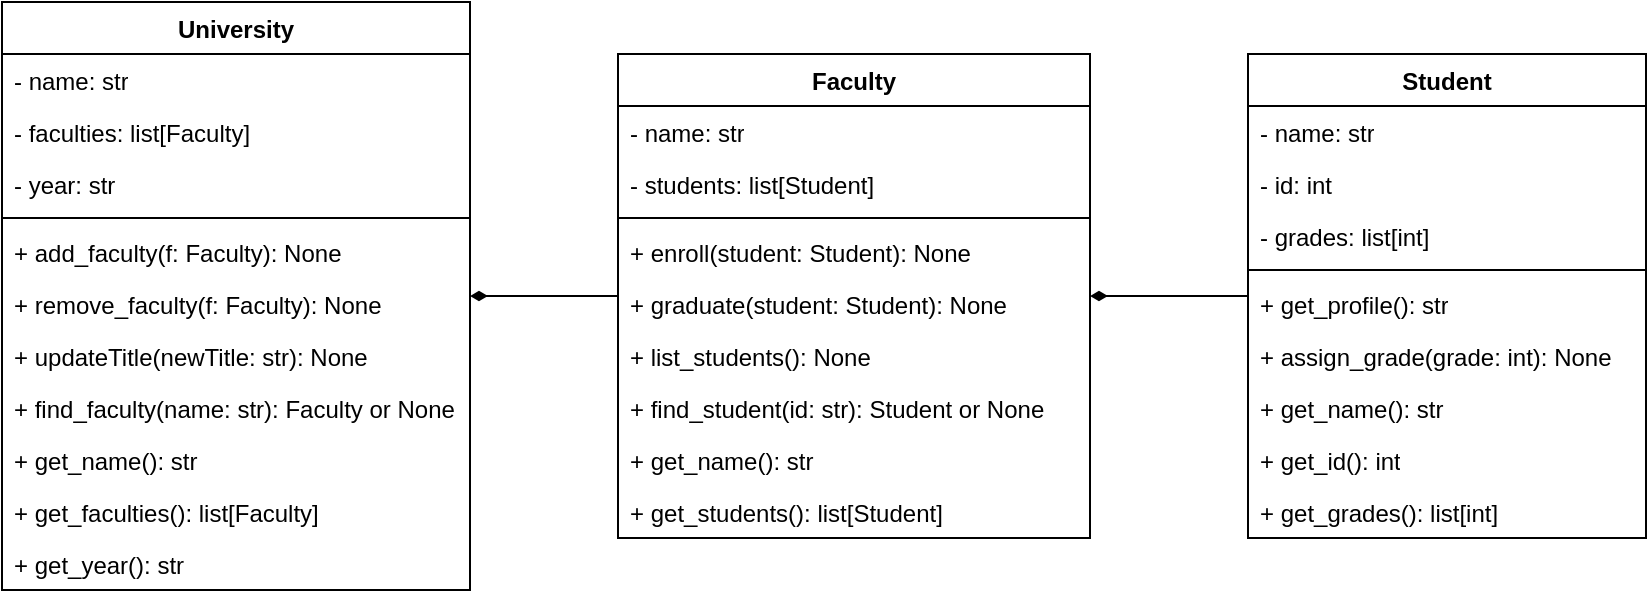 <mxfile version="27.2.0">
  <diagram name="Страница — 1" id="98PHKMsD34UQTh_nlD2o">
    <mxGraphModel dx="2788" dy="1868" grid="0" gridSize="10" guides="1" tooltips="1" connect="1" arrows="1" fold="1" page="0" pageScale="1" pageWidth="827" pageHeight="1169" background="none" math="0" shadow="0">
      <root>
        <mxCell id="0" />
        <mxCell id="1" parent="0" />
        <mxCell id="snQ2CsnS0dzN30ZPpkNn-2" value="University" style="swimlane;fontStyle=1;align=center;verticalAlign=top;childLayout=stackLayout;horizontal=1;startSize=26;horizontalStack=0;resizeParent=1;resizeParentMax=0;resizeLast=0;collapsible=1;marginBottom=0;whiteSpace=wrap;html=1;" parent="1" vertex="1">
          <mxGeometry x="-1235" y="-1102" width="234" height="294" as="geometry" />
        </mxCell>
        <mxCell id="snQ2CsnS0dzN30ZPpkNn-3" value="- name: str" style="text;strokeColor=none;fillColor=none;align=left;verticalAlign=top;spacingLeft=4;spacingRight=4;overflow=hidden;rotatable=0;points=[[0,0.5],[1,0.5]];portConstraint=eastwest;whiteSpace=wrap;html=1;" parent="snQ2CsnS0dzN30ZPpkNn-2" vertex="1">
          <mxGeometry y="26" width="234" height="26" as="geometry" />
        </mxCell>
        <mxCell id="snQ2CsnS0dzN30ZPpkNn-6" value="-&amp;nbsp;faculties: list[Faculty]" style="text;strokeColor=none;fillColor=none;align=left;verticalAlign=top;spacingLeft=4;spacingRight=4;overflow=hidden;rotatable=0;points=[[0,0.5],[1,0.5]];portConstraint=eastwest;whiteSpace=wrap;html=1;" parent="snQ2CsnS0dzN30ZPpkNn-2" vertex="1">
          <mxGeometry y="52" width="234" height="26" as="geometry" />
        </mxCell>
        <mxCell id="snQ2CsnS0dzN30ZPpkNn-7" value="-&amp;nbsp;year: str" style="text;strokeColor=none;fillColor=none;align=left;verticalAlign=top;spacingLeft=4;spacingRight=4;overflow=hidden;rotatable=0;points=[[0,0.5],[1,0.5]];portConstraint=eastwest;whiteSpace=wrap;html=1;" parent="snQ2CsnS0dzN30ZPpkNn-2" vertex="1">
          <mxGeometry y="78" width="234" height="26" as="geometry" />
        </mxCell>
        <mxCell id="snQ2CsnS0dzN30ZPpkNn-4" value="" style="line;strokeWidth=1;fillColor=none;align=left;verticalAlign=middle;spacingTop=-1;spacingLeft=3;spacingRight=3;rotatable=0;labelPosition=right;points=[];portConstraint=eastwest;strokeColor=inherit;" parent="snQ2CsnS0dzN30ZPpkNn-2" vertex="1">
          <mxGeometry y="104" width="234" height="8" as="geometry" />
        </mxCell>
        <mxCell id="snQ2CsnS0dzN30ZPpkNn-5" value="+&amp;nbsp;add_faculty(f: Faculty): None" style="text;strokeColor=none;fillColor=none;align=left;verticalAlign=top;spacingLeft=4;spacingRight=4;overflow=hidden;rotatable=0;points=[[0,0.5],[1,0.5]];portConstraint=eastwest;whiteSpace=wrap;html=1;" parent="snQ2CsnS0dzN30ZPpkNn-2" vertex="1">
          <mxGeometry y="112" width="234" height="26" as="geometry" />
        </mxCell>
        <mxCell id="snQ2CsnS0dzN30ZPpkNn-9" value="+&amp;nbsp;remove_faculty(f: Faculty): None" style="text;strokeColor=none;fillColor=none;align=left;verticalAlign=top;spacingLeft=4;spacingRight=4;overflow=hidden;rotatable=0;points=[[0,0.5],[1,0.5]];portConstraint=eastwest;whiteSpace=wrap;html=1;" parent="snQ2CsnS0dzN30ZPpkNn-2" vertex="1">
          <mxGeometry y="138" width="234" height="26" as="geometry" />
        </mxCell>
        <mxCell id="snQ2CsnS0dzN30ZPpkNn-10" value="+&amp;nbsp;updateTitle(newTitle: str): None" style="text;strokeColor=none;fillColor=none;align=left;verticalAlign=top;spacingLeft=4;spacingRight=4;overflow=hidden;rotatable=0;points=[[0,0.5],[1,0.5]];portConstraint=eastwest;whiteSpace=wrap;html=1;" parent="snQ2CsnS0dzN30ZPpkNn-2" vertex="1">
          <mxGeometry y="164" width="234" height="26" as="geometry" />
        </mxCell>
        <mxCell id="DInlsjVugLMF9KfOr1XA-9" value="+&amp;nbsp;find_faculty(name: str): Faculty or None " style="text;strokeColor=none;fillColor=none;align=left;verticalAlign=top;spacingLeft=4;spacingRight=4;overflow=hidden;rotatable=0;points=[[0,0.5],[1,0.5]];portConstraint=eastwest;whiteSpace=wrap;html=1;" parent="snQ2CsnS0dzN30ZPpkNn-2" vertex="1">
          <mxGeometry y="190" width="234" height="26" as="geometry" />
        </mxCell>
        <mxCell id="Lfew0mPfd31H1uvmu-cY-1" value="+ get_name(): str" style="text;strokeColor=none;fillColor=none;align=left;verticalAlign=top;spacingLeft=4;spacingRight=4;overflow=hidden;rotatable=0;points=[[0,0.5],[1,0.5]];portConstraint=eastwest;whiteSpace=wrap;html=1;" vertex="1" parent="snQ2CsnS0dzN30ZPpkNn-2">
          <mxGeometry y="216" width="234" height="26" as="geometry" />
        </mxCell>
        <mxCell id="Lfew0mPfd31H1uvmu-cY-2" value="+ get_faculties(): list[Faculty]" style="text;strokeColor=none;fillColor=none;align=left;verticalAlign=top;spacingLeft=4;spacingRight=4;overflow=hidden;rotatable=0;points=[[0,0.5],[1,0.5]];portConstraint=eastwest;whiteSpace=wrap;html=1;" vertex="1" parent="snQ2CsnS0dzN30ZPpkNn-2">
          <mxGeometry y="242" width="234" height="26" as="geometry" />
        </mxCell>
        <mxCell id="Lfew0mPfd31H1uvmu-cY-3" value="+ get_year(): str" style="text;strokeColor=none;fillColor=none;align=left;verticalAlign=top;spacingLeft=4;spacingRight=4;overflow=hidden;rotatable=0;points=[[0,0.5],[1,0.5]];portConstraint=eastwest;whiteSpace=wrap;html=1;" vertex="1" parent="snQ2CsnS0dzN30ZPpkNn-2">
          <mxGeometry y="268" width="234" height="26" as="geometry" />
        </mxCell>
        <mxCell id="DInlsjVugLMF9KfOr1XA-11" style="edgeStyle=orthogonalEdgeStyle;rounded=0;orthogonalLoop=1;jettySize=auto;html=1;endArrow=diamondThin;endFill=1;" parent="1" source="snQ2CsnS0dzN30ZPpkNn-11" target="snQ2CsnS0dzN30ZPpkNn-2" edge="1">
          <mxGeometry relative="1" as="geometry" />
        </mxCell>
        <mxCell id="snQ2CsnS0dzN30ZPpkNn-11" value="Faculty" style="swimlane;fontStyle=1;align=center;verticalAlign=top;childLayout=stackLayout;horizontal=1;startSize=26;horizontalStack=0;resizeParent=1;resizeParentMax=0;resizeLast=0;collapsible=1;marginBottom=0;whiteSpace=wrap;html=1;" parent="1" vertex="1">
          <mxGeometry x="-927" y="-1076" width="236" height="242" as="geometry" />
        </mxCell>
        <mxCell id="snQ2CsnS0dzN30ZPpkNn-12" value="-&amp;nbsp;name: str" style="text;strokeColor=none;fillColor=none;align=left;verticalAlign=top;spacingLeft=4;spacingRight=4;overflow=hidden;rotatable=0;points=[[0,0.5],[1,0.5]];portConstraint=eastwest;whiteSpace=wrap;html=1;" parent="snQ2CsnS0dzN30ZPpkNn-11" vertex="1">
          <mxGeometry y="26" width="236" height="26" as="geometry" />
        </mxCell>
        <mxCell id="snQ2CsnS0dzN30ZPpkNn-13" value="-&amp;nbsp;students: list[Student]" style="text;strokeColor=none;fillColor=none;align=left;verticalAlign=top;spacingLeft=4;spacingRight=4;overflow=hidden;rotatable=0;points=[[0,0.5],[1,0.5]];portConstraint=eastwest;whiteSpace=wrap;html=1;" parent="snQ2CsnS0dzN30ZPpkNn-11" vertex="1">
          <mxGeometry y="52" width="236" height="26" as="geometry" />
        </mxCell>
        <mxCell id="snQ2CsnS0dzN30ZPpkNn-15" value="" style="line;strokeWidth=1;fillColor=none;align=left;verticalAlign=middle;spacingTop=-1;spacingLeft=3;spacingRight=3;rotatable=0;labelPosition=right;points=[];portConstraint=eastwest;strokeColor=inherit;" parent="snQ2CsnS0dzN30ZPpkNn-11" vertex="1">
          <mxGeometry y="78" width="236" height="8" as="geometry" />
        </mxCell>
        <mxCell id="snQ2CsnS0dzN30ZPpkNn-16" value="+ enroll(student: Student): None" style="text;strokeColor=none;fillColor=none;align=left;verticalAlign=top;spacingLeft=4;spacingRight=4;overflow=hidden;rotatable=0;points=[[0,0.5],[1,0.5]];portConstraint=eastwest;whiteSpace=wrap;html=1;" parent="snQ2CsnS0dzN30ZPpkNn-11" vertex="1">
          <mxGeometry y="86" width="236" height="26" as="geometry" />
        </mxCell>
        <mxCell id="snQ2CsnS0dzN30ZPpkNn-17" value="+&amp;nbsp;graduate(student: Student): None" style="text;strokeColor=none;fillColor=none;align=left;verticalAlign=top;spacingLeft=4;spacingRight=4;overflow=hidden;rotatable=0;points=[[0,0.5],[1,0.5]];portConstraint=eastwest;whiteSpace=wrap;html=1;" parent="snQ2CsnS0dzN30ZPpkNn-11" vertex="1">
          <mxGeometry y="112" width="236" height="26" as="geometry" />
        </mxCell>
        <mxCell id="snQ2CsnS0dzN30ZPpkNn-18" value="+&amp;nbsp;list_students(): None" style="text;strokeColor=none;fillColor=none;align=left;verticalAlign=top;spacingLeft=4;spacingRight=4;overflow=hidden;rotatable=0;points=[[0,0.5],[1,0.5]];portConstraint=eastwest;whiteSpace=wrap;html=1;" parent="snQ2CsnS0dzN30ZPpkNn-11" vertex="1">
          <mxGeometry y="138" width="236" height="26" as="geometry" />
        </mxCell>
        <mxCell id="snQ2CsnS0dzN30ZPpkNn-19" value="+&amp;nbsp;find_student(id: str): Student or None" style="text;strokeColor=none;fillColor=none;align=left;verticalAlign=top;spacingLeft=4;spacingRight=4;overflow=hidden;rotatable=0;points=[[0,0.5],[1,0.5]];portConstraint=eastwest;whiteSpace=wrap;html=1;" parent="snQ2CsnS0dzN30ZPpkNn-11" vertex="1">
          <mxGeometry y="164" width="236" height="26" as="geometry" />
        </mxCell>
        <mxCell id="Lfew0mPfd31H1uvmu-cY-4" value="+ get_name(): str" style="text;strokeColor=none;fillColor=none;align=left;verticalAlign=top;spacingLeft=4;spacingRight=4;overflow=hidden;rotatable=0;points=[[0,0.5],[1,0.5]];portConstraint=eastwest;whiteSpace=wrap;html=1;" vertex="1" parent="snQ2CsnS0dzN30ZPpkNn-11">
          <mxGeometry y="190" width="236" height="26" as="geometry" />
        </mxCell>
        <mxCell id="Lfew0mPfd31H1uvmu-cY-5" value="+ get_students(): list[Student]" style="text;strokeColor=none;fillColor=none;align=left;verticalAlign=top;spacingLeft=4;spacingRight=4;overflow=hidden;rotatable=0;points=[[0,0.5],[1,0.5]];portConstraint=eastwest;whiteSpace=wrap;html=1;" vertex="1" parent="snQ2CsnS0dzN30ZPpkNn-11">
          <mxGeometry y="216" width="236" height="26" as="geometry" />
        </mxCell>
        <mxCell id="DInlsjVugLMF9KfOr1XA-10" style="edgeStyle=orthogonalEdgeStyle;rounded=0;orthogonalLoop=1;jettySize=auto;html=1;endArrow=diamondThin;endFill=1;" parent="1" source="DInlsjVugLMF9KfOr1XA-1" target="snQ2CsnS0dzN30ZPpkNn-11" edge="1">
          <mxGeometry relative="1" as="geometry" />
        </mxCell>
        <mxCell id="DInlsjVugLMF9KfOr1XA-1" value="Student" style="swimlane;fontStyle=1;align=center;verticalAlign=top;childLayout=stackLayout;horizontal=1;startSize=26;horizontalStack=0;resizeParent=1;resizeParentMax=0;resizeLast=0;collapsible=1;marginBottom=0;whiteSpace=wrap;html=1;" parent="1" vertex="1">
          <mxGeometry x="-612" y="-1076" width="199" height="242" as="geometry" />
        </mxCell>
        <mxCell id="DInlsjVugLMF9KfOr1XA-2" value="- name: str" style="text;strokeColor=none;fillColor=none;align=left;verticalAlign=top;spacingLeft=4;spacingRight=4;overflow=hidden;rotatable=0;points=[[0,0.5],[1,0.5]];portConstraint=eastwest;whiteSpace=wrap;html=1;" parent="DInlsjVugLMF9KfOr1XA-1" vertex="1">
          <mxGeometry y="26" width="199" height="26" as="geometry" />
        </mxCell>
        <mxCell id="DInlsjVugLMF9KfOr1XA-3" value="- id: int" style="text;strokeColor=none;fillColor=none;align=left;verticalAlign=top;spacingLeft=4;spacingRight=4;overflow=hidden;rotatable=0;points=[[0,0.5],[1,0.5]];portConstraint=eastwest;whiteSpace=wrap;html=1;" parent="DInlsjVugLMF9KfOr1XA-1" vertex="1">
          <mxGeometry y="52" width="199" height="26" as="geometry" />
        </mxCell>
        <mxCell id="DInlsjVugLMF9KfOr1XA-4" value="-&amp;nbsp;grades: list[int] " style="text;strokeColor=none;fillColor=none;align=left;verticalAlign=top;spacingLeft=4;spacingRight=4;overflow=hidden;rotatable=0;points=[[0,0.5],[1,0.5]];portConstraint=eastwest;whiteSpace=wrap;html=1;" parent="DInlsjVugLMF9KfOr1XA-1" vertex="1">
          <mxGeometry y="78" width="199" height="26" as="geometry" />
        </mxCell>
        <mxCell id="DInlsjVugLMF9KfOr1XA-5" value="" style="line;strokeWidth=1;fillColor=none;align=left;verticalAlign=middle;spacingTop=-1;spacingLeft=3;spacingRight=3;rotatable=0;labelPosition=right;points=[];portConstraint=eastwest;strokeColor=inherit;" parent="DInlsjVugLMF9KfOr1XA-1" vertex="1">
          <mxGeometry y="104" width="199" height="8" as="geometry" />
        </mxCell>
        <mxCell id="DInlsjVugLMF9KfOr1XA-6" value="+&amp;nbsp;get_profile(): str" style="text;strokeColor=none;fillColor=none;align=left;verticalAlign=top;spacingLeft=4;spacingRight=4;overflow=hidden;rotatable=0;points=[[0,0.5],[1,0.5]];portConstraint=eastwest;whiteSpace=wrap;html=1;" parent="DInlsjVugLMF9KfOr1XA-1" vertex="1">
          <mxGeometry y="112" width="199" height="26" as="geometry" />
        </mxCell>
        <mxCell id="DInlsjVugLMF9KfOr1XA-7" value="+&amp;nbsp;assign_grade(grade: int): None" style="text;strokeColor=none;fillColor=none;align=left;verticalAlign=top;spacingLeft=4;spacingRight=4;overflow=hidden;rotatable=0;points=[[0,0.5],[1,0.5]];portConstraint=eastwest;whiteSpace=wrap;html=1;" parent="DInlsjVugLMF9KfOr1XA-1" vertex="1">
          <mxGeometry y="138" width="199" height="26" as="geometry" />
        </mxCell>
        <mxCell id="Lfew0mPfd31H1uvmu-cY-6" value="+ get_name(): str" style="text;strokeColor=none;fillColor=none;align=left;verticalAlign=top;spacingLeft=4;spacingRight=4;overflow=hidden;rotatable=0;points=[[0,0.5],[1,0.5]];portConstraint=eastwest;whiteSpace=wrap;html=1;" vertex="1" parent="DInlsjVugLMF9KfOr1XA-1">
          <mxGeometry y="164" width="199" height="26" as="geometry" />
        </mxCell>
        <mxCell id="Lfew0mPfd31H1uvmu-cY-7" value="+ get_id(): int" style="text;strokeColor=none;fillColor=none;align=left;verticalAlign=top;spacingLeft=4;spacingRight=4;overflow=hidden;rotatable=0;points=[[0,0.5],[1,0.5]];portConstraint=eastwest;whiteSpace=wrap;html=1;" vertex="1" parent="DInlsjVugLMF9KfOr1XA-1">
          <mxGeometry y="190" width="199" height="26" as="geometry" />
        </mxCell>
        <mxCell id="Lfew0mPfd31H1uvmu-cY-8" value="+ get_grades(): list[int] " style="text;strokeColor=none;fillColor=none;align=left;verticalAlign=top;spacingLeft=4;spacingRight=4;overflow=hidden;rotatable=0;points=[[0,0.5],[1,0.5]];portConstraint=eastwest;whiteSpace=wrap;html=1;" vertex="1" parent="DInlsjVugLMF9KfOr1XA-1">
          <mxGeometry y="216" width="199" height="26" as="geometry" />
        </mxCell>
      </root>
    </mxGraphModel>
  </diagram>
</mxfile>

